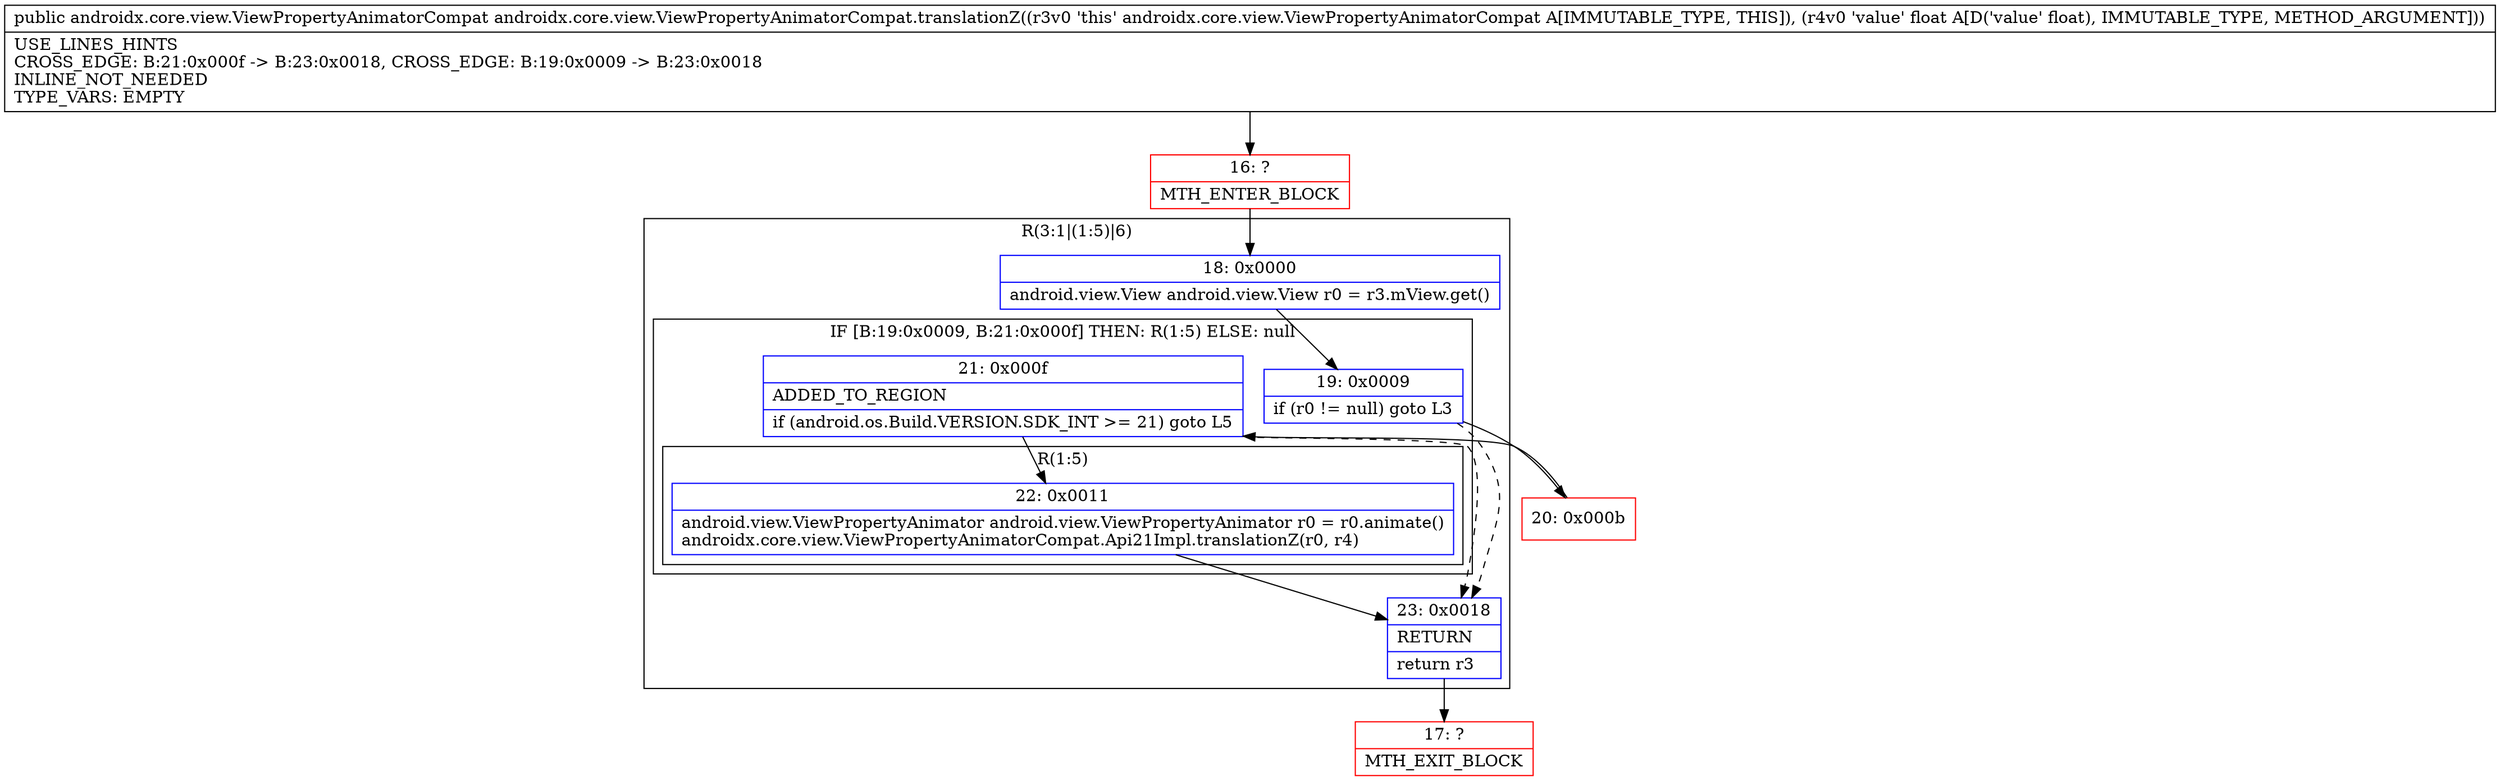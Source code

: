 digraph "CFG forandroidx.core.view.ViewPropertyAnimatorCompat.translationZ(F)Landroidx\/core\/view\/ViewPropertyAnimatorCompat;" {
subgraph cluster_Region_755599419 {
label = "R(3:1|(1:5)|6)";
node [shape=record,color=blue];
Node_18 [shape=record,label="{18\:\ 0x0000|android.view.View android.view.View r0 = r3.mView.get()\l}"];
subgraph cluster_IfRegion_1121489509 {
label = "IF [B:19:0x0009, B:21:0x000f] THEN: R(1:5) ELSE: null";
node [shape=record,color=blue];
Node_19 [shape=record,label="{19\:\ 0x0009|if (r0 != null) goto L3\l}"];
Node_21 [shape=record,label="{21\:\ 0x000f|ADDED_TO_REGION\l|if (android.os.Build.VERSION.SDK_INT \>= 21) goto L5\l}"];
subgraph cluster_Region_1961251148 {
label = "R(1:5)";
node [shape=record,color=blue];
Node_22 [shape=record,label="{22\:\ 0x0011|android.view.ViewPropertyAnimator android.view.ViewPropertyAnimator r0 = r0.animate()\landroidx.core.view.ViewPropertyAnimatorCompat.Api21Impl.translationZ(r0, r4)\l}"];
}
}
Node_23 [shape=record,label="{23\:\ 0x0018|RETURN\l|return r3\l}"];
}
Node_16 [shape=record,color=red,label="{16\:\ ?|MTH_ENTER_BLOCK\l}"];
Node_20 [shape=record,color=red,label="{20\:\ 0x000b}"];
Node_17 [shape=record,color=red,label="{17\:\ ?|MTH_EXIT_BLOCK\l}"];
MethodNode[shape=record,label="{public androidx.core.view.ViewPropertyAnimatorCompat androidx.core.view.ViewPropertyAnimatorCompat.translationZ((r3v0 'this' androidx.core.view.ViewPropertyAnimatorCompat A[IMMUTABLE_TYPE, THIS]), (r4v0 'value' float A[D('value' float), IMMUTABLE_TYPE, METHOD_ARGUMENT]))  | USE_LINES_HINTS\lCROSS_EDGE: B:21:0x000f \-\> B:23:0x0018, CROSS_EDGE: B:19:0x0009 \-\> B:23:0x0018\lINLINE_NOT_NEEDED\lTYPE_VARS: EMPTY\l}"];
MethodNode -> Node_16;Node_18 -> Node_19;
Node_19 -> Node_20;
Node_19 -> Node_23[style=dashed];
Node_21 -> Node_22;
Node_21 -> Node_23[style=dashed];
Node_22 -> Node_23;
Node_23 -> Node_17;
Node_16 -> Node_18;
Node_20 -> Node_21;
}

